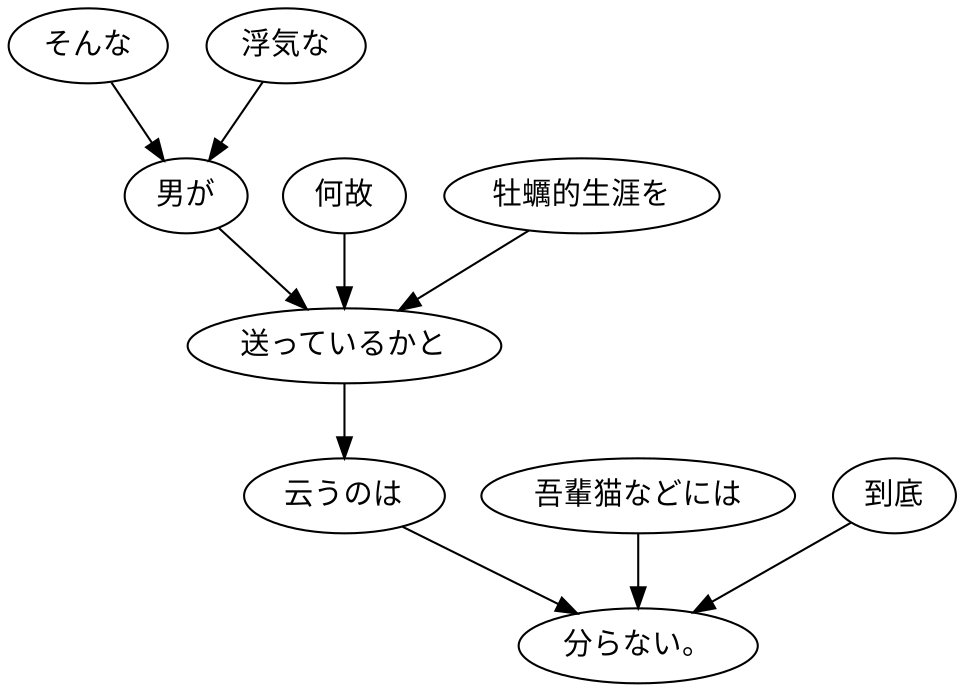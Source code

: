 digraph graph417 {
	node0 [label="そんな"];
	node1 [label="浮気な"];
	node2 [label="男が"];
	node3 [label="何故"];
	node4 [label="牡蠣的生涯を"];
	node5 [label="送っているかと"];
	node6 [label="云うのは"];
	node7 [label="吾輩猫などには"];
	node8 [label="到底"];
	node9 [label="分らない。"];
	node0 -> node2;
	node1 -> node2;
	node2 -> node5;
	node3 -> node5;
	node4 -> node5;
	node5 -> node6;
	node6 -> node9;
	node7 -> node9;
	node8 -> node9;
}
